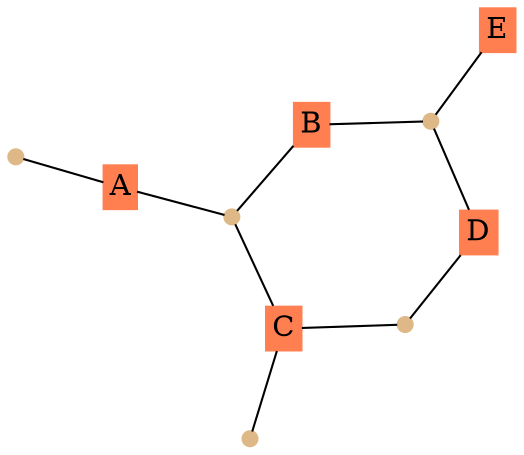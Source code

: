 graph FG {
    layout=neato;

    // les variables
    node [shape=rectangle,margin=0.04,
          width=0,height=0, style=filled,color="coral"];
    A; B;C;D;E;
   
    // les facteurs
    node [shape=point,width=0.1,height=0.1, style=filled,color="burlywood"];
    pA;
    pC;
    pBgAC;
    pDgC;
    pEgBD;
   
    //les liens variable--facteurs
    edge [len=0.7];
   
    pA--A;
    pC--C;
    pBgAC--B;pBgAC--A;pBgAC--C;
    pDgC--C;pDgC--D;
    pEgBD--E;pEgBD--D;pEgBD--B;
}